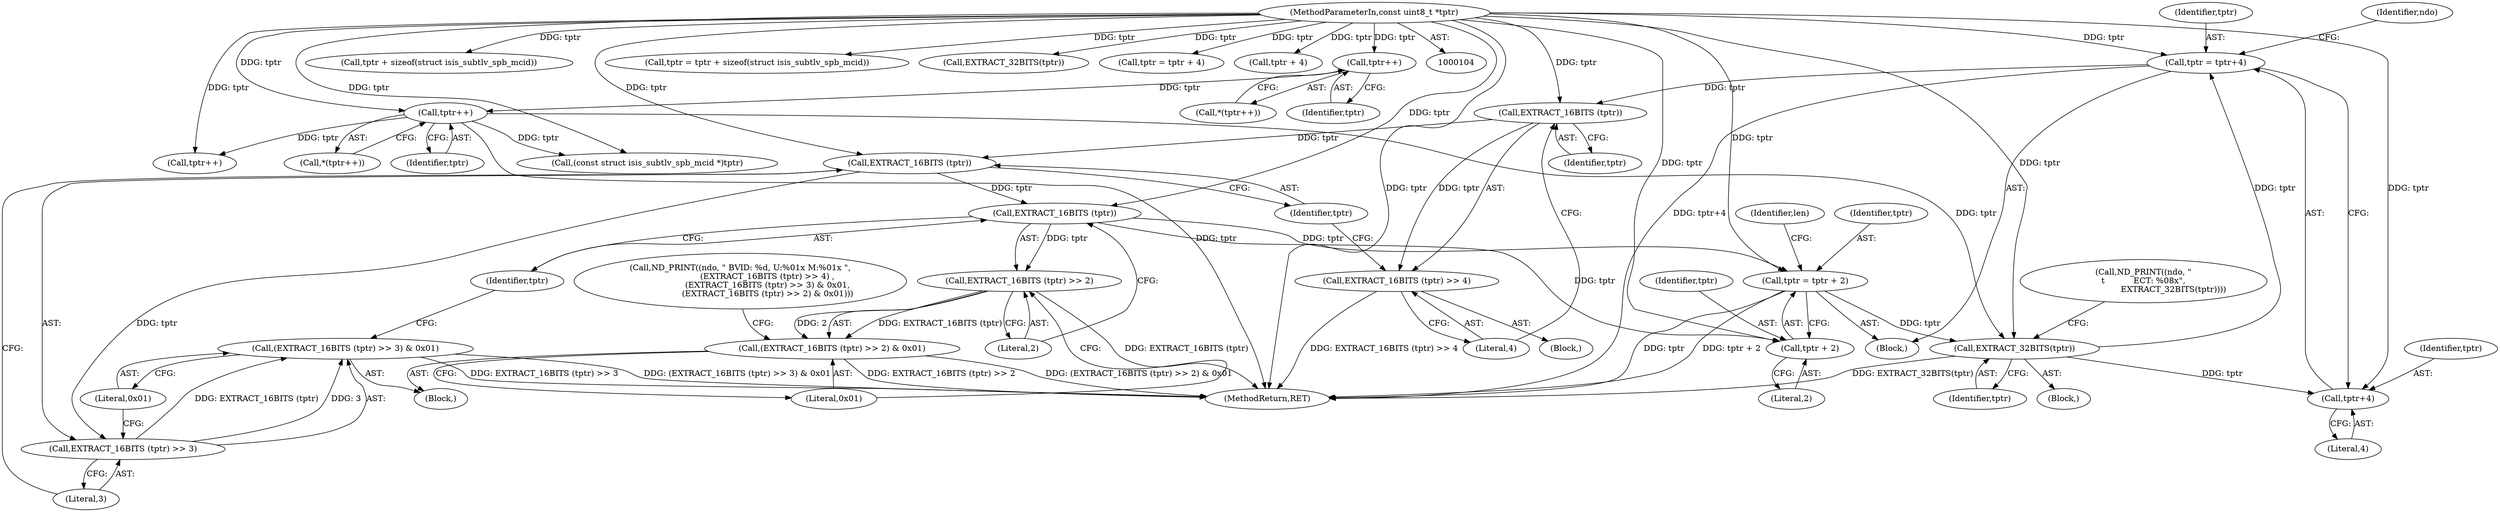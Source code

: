 digraph "0_tcpdump_b20e1639dbac84b3fcb393858521c13ad47a9d70_0@pointer" {
"1000297" [label="(Call,tptr = tptr+4)"];
"1000295" [label="(Call,EXTRACT_32BITS(tptr))"];
"1000325" [label="(Call,tptr = tptr + 2)"];
"1000321" [label="(Call,EXTRACT_16BITS (tptr))"];
"1000315" [label="(Call,EXTRACT_16BITS (tptr))"];
"1000309" [label="(Call,EXTRACT_16BITS (tptr))"];
"1000297" [label="(Call,tptr = tptr+4)"];
"1000106" [label="(MethodParameterIn,const uint8_t *tptr)"];
"1000126" [label="(Call,tptr++)"];
"1000121" [label="(Call,tptr++)"];
"1000308" [label="(Call,EXTRACT_16BITS (tptr) >> 4)"];
"1000314" [label="(Call,EXTRACT_16BITS (tptr) >> 3)"];
"1000313" [label="(Call,(EXTRACT_16BITS (tptr) >> 3) & 0x01)"];
"1000320" [label="(Call,EXTRACT_16BITS (tptr) >> 2)"];
"1000319" [label="(Call,(EXTRACT_16BITS (tptr) >> 2) & 0x01)"];
"1000299" [label="(Call,tptr+4)"];
"1000327" [label="(Call,tptr + 2)"];
"1000227" [label="(Call,tptr++)"];
"1000315" [label="(Call,EXTRACT_16BITS (tptr))"];
"1000309" [label="(Call,EXTRACT_16BITS (tptr))"];
"1000316" [label="(Identifier,tptr)"];
"1000321" [label="(Call,EXTRACT_16BITS (tptr))"];
"1000182" [label="(Call,tptr + sizeof(struct isis_subtlv_spb_mcid))"];
"1000318" [label="(Literal,0x01)"];
"1000325" [label="(Call,tptr = tptr + 2)"];
"1000296" [label="(Identifier,tptr)"];
"1000122" [label="(Identifier,tptr)"];
"1000320" [label="(Call,EXTRACT_16BITS (tptr) >> 2)"];
"1000302" [label="(Call,ND_PRINT((ndo, \" BVID: %d, U:%01x M:%01x \",\n                     (EXTRACT_16BITS (tptr) >> 4) ,\n                     (EXTRACT_16BITS (tptr) >> 3) & 0x01,\n                     (EXTRACT_16BITS (tptr) >> 2) & 0x01)))"];
"1000293" [label="(Block,)"];
"1000328" [label="(Identifier,tptr)"];
"1000327" [label="(Call,tptr + 2)"];
"1000298" [label="(Identifier,tptr)"];
"1000322" [label="(Identifier,tptr)"];
"1000120" [label="(Call,*(tptr++))"];
"1000301" [label="(Literal,4)"];
"1000307" [label="(Block,)"];
"1000311" [label="(Literal,4)"];
"1000323" [label="(Literal,2)"];
"1000353" [label="(MethodReturn,RET)"];
"1000317" [label="(Literal,3)"];
"1000299" [label="(Call,tptr+4)"];
"1000180" [label="(Call,tptr = tptr + sizeof(struct isis_subtlv_spb_mcid))"];
"1000313" [label="(Call,(EXTRACT_16BITS (tptr) >> 3) & 0x01)"];
"1000308" [label="(Call,EXTRACT_16BITS (tptr) >> 4)"];
"1000324" [label="(Literal,0x01)"];
"1000125" [label="(Call,*(tptr++))"];
"1000285" [label="(Block,)"];
"1000295" [label="(Call,EXTRACT_32BITS(tptr))"];
"1000290" [label="(Call,ND_PRINT((ndo, \"\n\t           ECT: %08x\",\n                       EXTRACT_32BITS(tptr))))"];
"1000248" [label="(Call,EXTRACT_32BITS(tptr))"];
"1000326" [label="(Identifier,tptr)"];
"1000264" [label="(Call,tptr = tptr + 4)"];
"1000329" [label="(Literal,2)"];
"1000127" [label="(Identifier,tptr)"];
"1000319" [label="(Call,(EXTRACT_16BITS (tptr) >> 2) & 0x01)"];
"1000310" [label="(Identifier,tptr)"];
"1000121" [label="(Call,tptr++)"];
"1000106" [label="(MethodParameterIn,const uint8_t *tptr)"];
"1000304" [label="(Identifier,ndo)"];
"1000266" [label="(Call,tptr + 4)"];
"1000312" [label="(Block,)"];
"1000297" [label="(Call,tptr = tptr+4)"];
"1000126" [label="(Call,tptr++)"];
"1000157" [label="(Call,(const struct isis_subtlv_spb_mcid *)tptr)"];
"1000314" [label="(Call,EXTRACT_16BITS (tptr) >> 3)"];
"1000331" [label="(Identifier,len)"];
"1000300" [label="(Identifier,tptr)"];
"1000297" -> "1000285"  [label="AST: "];
"1000297" -> "1000299"  [label="CFG: "];
"1000298" -> "1000297"  [label="AST: "];
"1000299" -> "1000297"  [label="AST: "];
"1000304" -> "1000297"  [label="CFG: "];
"1000297" -> "1000353"  [label="DDG: tptr+4"];
"1000295" -> "1000297"  [label="DDG: tptr"];
"1000106" -> "1000297"  [label="DDG: tptr"];
"1000297" -> "1000309"  [label="DDG: tptr"];
"1000295" -> "1000293"  [label="AST: "];
"1000295" -> "1000296"  [label="CFG: "];
"1000296" -> "1000295"  [label="AST: "];
"1000290" -> "1000295"  [label="CFG: "];
"1000295" -> "1000353"  [label="DDG: EXTRACT_32BITS(tptr)"];
"1000325" -> "1000295"  [label="DDG: tptr"];
"1000126" -> "1000295"  [label="DDG: tptr"];
"1000106" -> "1000295"  [label="DDG: tptr"];
"1000295" -> "1000299"  [label="DDG: tptr"];
"1000325" -> "1000285"  [label="AST: "];
"1000325" -> "1000327"  [label="CFG: "];
"1000326" -> "1000325"  [label="AST: "];
"1000327" -> "1000325"  [label="AST: "];
"1000331" -> "1000325"  [label="CFG: "];
"1000325" -> "1000353"  [label="DDG: tptr"];
"1000325" -> "1000353"  [label="DDG: tptr + 2"];
"1000321" -> "1000325"  [label="DDG: tptr"];
"1000106" -> "1000325"  [label="DDG: tptr"];
"1000321" -> "1000320"  [label="AST: "];
"1000321" -> "1000322"  [label="CFG: "];
"1000322" -> "1000321"  [label="AST: "];
"1000323" -> "1000321"  [label="CFG: "];
"1000321" -> "1000320"  [label="DDG: tptr"];
"1000315" -> "1000321"  [label="DDG: tptr"];
"1000106" -> "1000321"  [label="DDG: tptr"];
"1000321" -> "1000327"  [label="DDG: tptr"];
"1000315" -> "1000314"  [label="AST: "];
"1000315" -> "1000316"  [label="CFG: "];
"1000316" -> "1000315"  [label="AST: "];
"1000317" -> "1000315"  [label="CFG: "];
"1000315" -> "1000314"  [label="DDG: tptr"];
"1000309" -> "1000315"  [label="DDG: tptr"];
"1000106" -> "1000315"  [label="DDG: tptr"];
"1000309" -> "1000308"  [label="AST: "];
"1000309" -> "1000310"  [label="CFG: "];
"1000310" -> "1000309"  [label="AST: "];
"1000311" -> "1000309"  [label="CFG: "];
"1000309" -> "1000308"  [label="DDG: tptr"];
"1000106" -> "1000309"  [label="DDG: tptr"];
"1000106" -> "1000104"  [label="AST: "];
"1000106" -> "1000353"  [label="DDG: tptr"];
"1000106" -> "1000121"  [label="DDG: tptr"];
"1000106" -> "1000126"  [label="DDG: tptr"];
"1000106" -> "1000157"  [label="DDG: tptr"];
"1000106" -> "1000180"  [label="DDG: tptr"];
"1000106" -> "1000182"  [label="DDG: tptr"];
"1000106" -> "1000227"  [label="DDG: tptr"];
"1000106" -> "1000248"  [label="DDG: tptr"];
"1000106" -> "1000264"  [label="DDG: tptr"];
"1000106" -> "1000266"  [label="DDG: tptr"];
"1000106" -> "1000299"  [label="DDG: tptr"];
"1000106" -> "1000327"  [label="DDG: tptr"];
"1000126" -> "1000125"  [label="AST: "];
"1000126" -> "1000127"  [label="CFG: "];
"1000127" -> "1000126"  [label="AST: "];
"1000125" -> "1000126"  [label="CFG: "];
"1000126" -> "1000353"  [label="DDG: tptr"];
"1000121" -> "1000126"  [label="DDG: tptr"];
"1000126" -> "1000157"  [label="DDG: tptr"];
"1000126" -> "1000227"  [label="DDG: tptr"];
"1000121" -> "1000120"  [label="AST: "];
"1000121" -> "1000122"  [label="CFG: "];
"1000122" -> "1000121"  [label="AST: "];
"1000120" -> "1000121"  [label="CFG: "];
"1000308" -> "1000307"  [label="AST: "];
"1000308" -> "1000311"  [label="CFG: "];
"1000311" -> "1000308"  [label="AST: "];
"1000316" -> "1000308"  [label="CFG: "];
"1000308" -> "1000353"  [label="DDG: EXTRACT_16BITS (tptr) >> 4"];
"1000314" -> "1000313"  [label="AST: "];
"1000314" -> "1000317"  [label="CFG: "];
"1000317" -> "1000314"  [label="AST: "];
"1000318" -> "1000314"  [label="CFG: "];
"1000314" -> "1000313"  [label="DDG: EXTRACT_16BITS (tptr)"];
"1000314" -> "1000313"  [label="DDG: 3"];
"1000313" -> "1000312"  [label="AST: "];
"1000313" -> "1000318"  [label="CFG: "];
"1000318" -> "1000313"  [label="AST: "];
"1000322" -> "1000313"  [label="CFG: "];
"1000313" -> "1000353"  [label="DDG: (EXTRACT_16BITS (tptr) >> 3) & 0x01"];
"1000313" -> "1000353"  [label="DDG: EXTRACT_16BITS (tptr) >> 3"];
"1000320" -> "1000319"  [label="AST: "];
"1000320" -> "1000323"  [label="CFG: "];
"1000323" -> "1000320"  [label="AST: "];
"1000324" -> "1000320"  [label="CFG: "];
"1000320" -> "1000353"  [label="DDG: EXTRACT_16BITS (tptr)"];
"1000320" -> "1000319"  [label="DDG: EXTRACT_16BITS (tptr)"];
"1000320" -> "1000319"  [label="DDG: 2"];
"1000319" -> "1000312"  [label="AST: "];
"1000319" -> "1000324"  [label="CFG: "];
"1000324" -> "1000319"  [label="AST: "];
"1000302" -> "1000319"  [label="CFG: "];
"1000319" -> "1000353"  [label="DDG: (EXTRACT_16BITS (tptr) >> 2) & 0x01"];
"1000319" -> "1000353"  [label="DDG: EXTRACT_16BITS (tptr) >> 2"];
"1000299" -> "1000301"  [label="CFG: "];
"1000300" -> "1000299"  [label="AST: "];
"1000301" -> "1000299"  [label="AST: "];
"1000327" -> "1000329"  [label="CFG: "];
"1000328" -> "1000327"  [label="AST: "];
"1000329" -> "1000327"  [label="AST: "];
}
